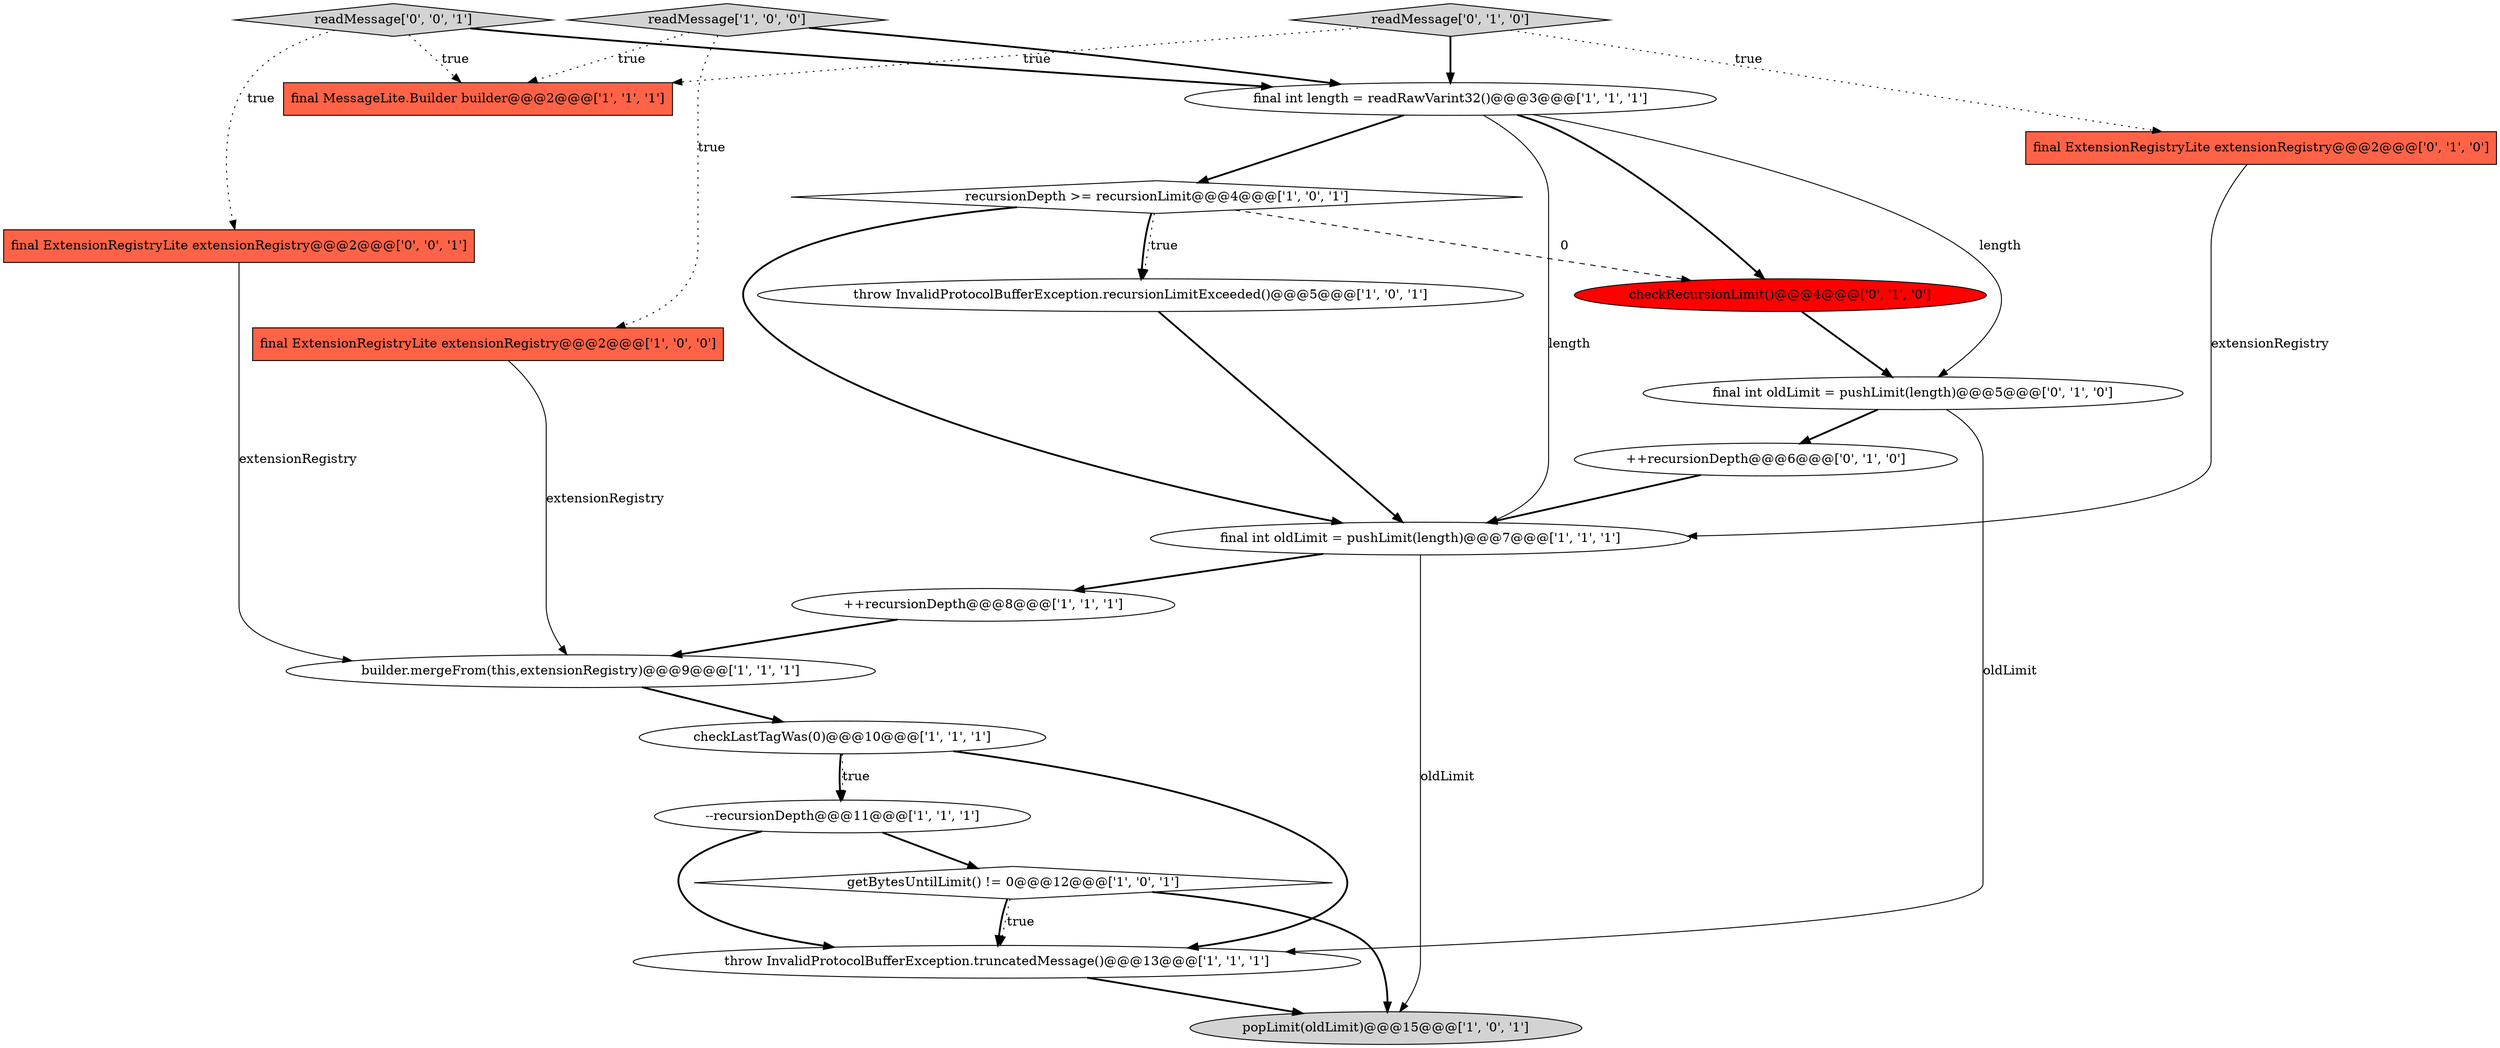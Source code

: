 digraph {
20 [style = filled, label = "readMessage['0', '0', '1']", fillcolor = lightgray, shape = diamond image = "AAA0AAABBB3BBB"];
5 [style = filled, label = "final MessageLite.Builder builder@@@2@@@['1', '1', '1']", fillcolor = tomato, shape = box image = "AAA0AAABBB1BBB"];
7 [style = filled, label = "final int oldLimit = pushLimit(length)@@@7@@@['1', '1', '1']", fillcolor = white, shape = ellipse image = "AAA0AAABBB1BBB"];
11 [style = filled, label = "recursionDepth >= recursionLimit@@@4@@@['1', '0', '1']", fillcolor = white, shape = diamond image = "AAA0AAABBB1BBB"];
19 [style = filled, label = "final ExtensionRegistryLite extensionRegistry@@@2@@@['0', '0', '1']", fillcolor = tomato, shape = box image = "AAA0AAABBB3BBB"];
8 [style = filled, label = "--recursionDepth@@@11@@@['1', '1', '1']", fillcolor = white, shape = ellipse image = "AAA0AAABBB1BBB"];
18 [style = filled, label = "readMessage['0', '1', '0']", fillcolor = lightgray, shape = diamond image = "AAA0AAABBB2BBB"];
9 [style = filled, label = "popLimit(oldLimit)@@@15@@@['1', '0', '1']", fillcolor = lightgray, shape = ellipse image = "AAA0AAABBB1BBB"];
15 [style = filled, label = "++recursionDepth@@@6@@@['0', '1', '0']", fillcolor = white, shape = ellipse image = "AAA0AAABBB2BBB"];
16 [style = filled, label = "final ExtensionRegistryLite extensionRegistry@@@2@@@['0', '1', '0']", fillcolor = tomato, shape = box image = "AAA0AAABBB2BBB"];
2 [style = filled, label = "final ExtensionRegistryLite extensionRegistry@@@2@@@['1', '0', '0']", fillcolor = tomato, shape = box image = "AAA0AAABBB1BBB"];
12 [style = filled, label = "builder.mergeFrom(this,extensionRegistry)@@@9@@@['1', '1', '1']", fillcolor = white, shape = ellipse image = "AAA0AAABBB1BBB"];
13 [style = filled, label = "getBytesUntilLimit() != 0@@@12@@@['1', '0', '1']", fillcolor = white, shape = diamond image = "AAA0AAABBB1BBB"];
0 [style = filled, label = "final int length = readRawVarint32()@@@3@@@['1', '1', '1']", fillcolor = white, shape = ellipse image = "AAA0AAABBB1BBB"];
14 [style = filled, label = "checkRecursionLimit()@@@4@@@['0', '1', '0']", fillcolor = red, shape = ellipse image = "AAA1AAABBB2BBB"];
4 [style = filled, label = "checkLastTagWas(0)@@@10@@@['1', '1', '1']", fillcolor = white, shape = ellipse image = "AAA0AAABBB1BBB"];
10 [style = filled, label = "readMessage['1', '0', '0']", fillcolor = lightgray, shape = diamond image = "AAA0AAABBB1BBB"];
3 [style = filled, label = "++recursionDepth@@@8@@@['1', '1', '1']", fillcolor = white, shape = ellipse image = "AAA0AAABBB1BBB"];
6 [style = filled, label = "throw InvalidProtocolBufferException.truncatedMessage()@@@13@@@['1', '1', '1']", fillcolor = white, shape = ellipse image = "AAA0AAABBB1BBB"];
1 [style = filled, label = "throw InvalidProtocolBufferException.recursionLimitExceeded()@@@5@@@['1', '0', '1']", fillcolor = white, shape = ellipse image = "AAA0AAABBB1BBB"];
17 [style = filled, label = "final int oldLimit = pushLimit(length)@@@5@@@['0', '1', '0']", fillcolor = white, shape = ellipse image = "AAA0AAABBB2BBB"];
13->6 [style = dotted, label="true"];
17->6 [style = solid, label="oldLimit"];
15->7 [style = bold, label=""];
18->16 [style = dotted, label="true"];
11->1 [style = bold, label=""];
4->6 [style = bold, label=""];
11->1 [style = dotted, label="true"];
20->0 [style = bold, label=""];
4->8 [style = dotted, label="true"];
0->11 [style = bold, label=""];
14->17 [style = bold, label=""];
8->6 [style = bold, label=""];
3->12 [style = bold, label=""];
10->5 [style = dotted, label="true"];
1->7 [style = bold, label=""];
7->3 [style = bold, label=""];
0->17 [style = solid, label="length"];
16->7 [style = solid, label="extensionRegistry"];
20->5 [style = dotted, label="true"];
7->9 [style = solid, label="oldLimit"];
0->14 [style = bold, label=""];
12->4 [style = bold, label=""];
10->2 [style = dotted, label="true"];
11->14 [style = dashed, label="0"];
10->0 [style = bold, label=""];
17->15 [style = bold, label=""];
4->8 [style = bold, label=""];
0->7 [style = solid, label="length"];
18->5 [style = dotted, label="true"];
20->19 [style = dotted, label="true"];
13->9 [style = bold, label=""];
13->6 [style = bold, label=""];
6->9 [style = bold, label=""];
19->12 [style = solid, label="extensionRegistry"];
18->0 [style = bold, label=""];
11->7 [style = bold, label=""];
8->13 [style = bold, label=""];
2->12 [style = solid, label="extensionRegistry"];
}
